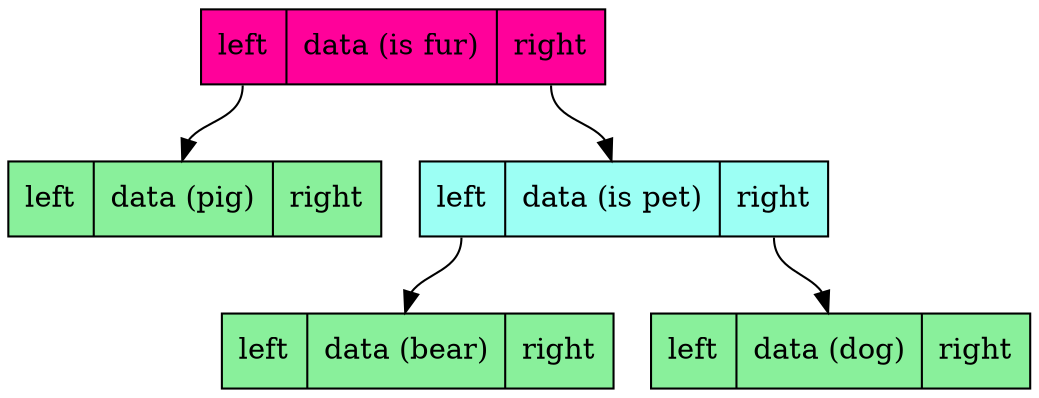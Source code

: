digraph G{
node [color="#000000", shape=record];
struct8093656 [style="filled", fillcolor="#FF019A", label="<f0> left  |<f1> data (is fur) | <f2> right"];
edge[color = "black"];
struct8093656:f2 -> struct8093960:f1;
  struct8093960 [style="filled", fillcolor="#9cfff4", label="<f0> left | <f1> data (is pet) | <f2> right "];
struct8093960:f2 -> struct8094264:f1;
  struct8094264 [style="filled", fillcolor="#89F09B", label="<f0> left | <f1> data (dog) | <f2> right "];
struct8093960 [style="filled", fillcolor="#9cfff4", label="<f0> left | <f1> data (is pet) | <f2> right "];
struct8093960:f0 -> struct8094112:f1;
  struct8094112 [style="filled", fillcolor="#89F09B", label="<f0> left | <f1> data (bear) | <f2> right "];
struct8093656:f0 -> struct8093808:f1;
  struct8093808 [style="filled", fillcolor="#89F09B", label="<f0> left | <f1> data (pig) | <f2> right "];
}